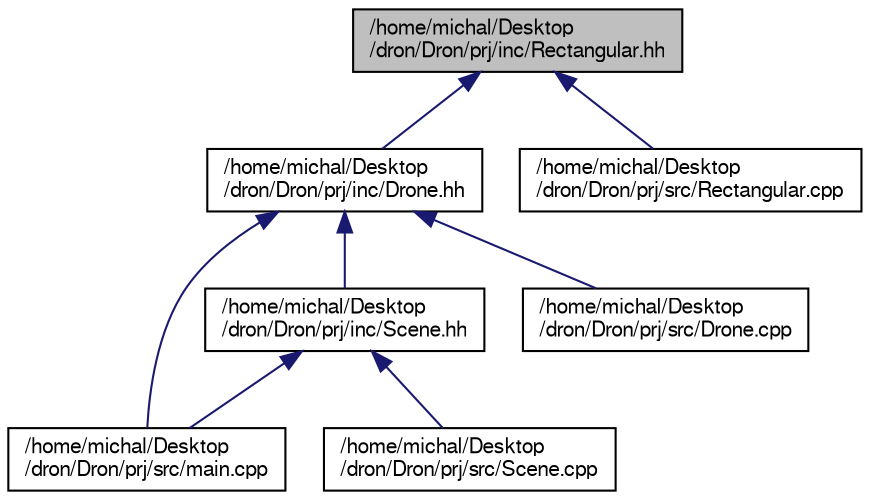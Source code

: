 digraph "/home/michal/Desktop/dron/Dron/prj/inc/Rectangular.hh"
{
 // LATEX_PDF_SIZE
  edge [fontname="FreeSans",fontsize="10",labelfontname="FreeSans",labelfontsize="10"];
  node [fontname="FreeSans",fontsize="10",shape=record];
  Node1 [label="/home/michal/Desktop\l/dron/Dron/prj/inc/Rectangular.hh",height=0.2,width=0.4,color="black", fillcolor="grey75", style="filled", fontcolor="black",tooltip=" "];
  Node1 -> Node2 [dir="back",color="midnightblue",fontsize="10",style="solid",fontname="FreeSans"];
  Node2 [label="/home/michal/Desktop\l/dron/Dron/prj/inc/Drone.hh",height=0.2,width=0.4,color="black", fillcolor="white", style="filled",URL="$a00020.html",tooltip=" "];
  Node2 -> Node3 [dir="back",color="midnightblue",fontsize="10",style="solid",fontname="FreeSans"];
  Node3 [label="/home/michal/Desktop\l/dron/Dron/prj/inc/Scene.hh",height=0.2,width=0.4,color="black", fillcolor="white", style="filled",URL="$a00035.html",tooltip=" "];
  Node3 -> Node4 [dir="back",color="midnightblue",fontsize="10",style="solid",fontname="FreeSans"];
  Node4 [label="/home/michal/Desktop\l/dron/Dron/prj/src/main.cpp",height=0.2,width=0.4,color="black", fillcolor="white", style="filled",URL="$a00050.html",tooltip=" "];
  Node3 -> Node5 [dir="back",color="midnightblue",fontsize="10",style="solid",fontname="FreeSans"];
  Node5 [label="/home/michal/Desktop\l/dron/Dron/prj/src/Scene.cpp",height=0.2,width=0.4,color="black", fillcolor="white", style="filled",URL="$a00059.html",tooltip=" "];
  Node2 -> Node6 [dir="back",color="midnightblue",fontsize="10",style="solid",fontname="FreeSans"];
  Node6 [label="/home/michal/Desktop\l/dron/Dron/prj/src/Drone.cpp",height=0.2,width=0.4,color="black", fillcolor="white", style="filled",URL="$a00041.html",tooltip=" "];
  Node2 -> Node4 [dir="back",color="midnightblue",fontsize="10",style="solid",fontname="FreeSans"];
  Node1 -> Node7 [dir="back",color="midnightblue",fontsize="10",style="solid",fontname="FreeSans"];
  Node7 [label="/home/michal/Desktop\l/dron/Dron/prj/src/Rectangular.cpp",height=0.2,width=0.4,color="black", fillcolor="white", style="filled",URL="$a00056.html",tooltip=" "];
}
